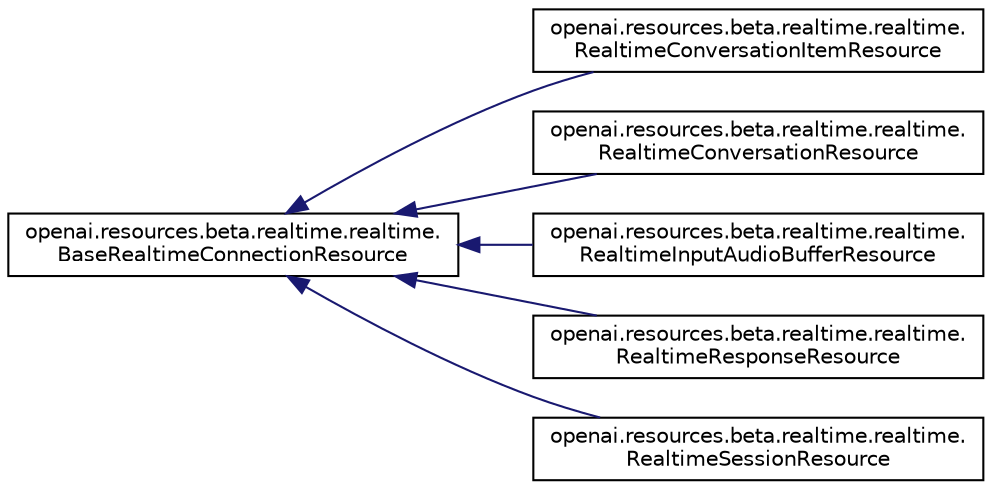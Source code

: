digraph "Graphical Class Hierarchy"
{
 // LATEX_PDF_SIZE
  edge [fontname="Helvetica",fontsize="10",labelfontname="Helvetica",labelfontsize="10"];
  node [fontname="Helvetica",fontsize="10",shape=record];
  rankdir="LR";
  Node0 [label="openai.resources.beta.realtime.realtime.\lBaseRealtimeConnectionResource",height=0.2,width=0.4,color="black", fillcolor="white", style="filled",URL="$classopenai_1_1resources_1_1beta_1_1realtime_1_1realtime_1_1BaseRealtimeConnectionResource.html",tooltip=" "];
  Node0 -> Node1 [dir="back",color="midnightblue",fontsize="10",style="solid",fontname="Helvetica"];
  Node1 [label="openai.resources.beta.realtime.realtime.\lRealtimeConversationItemResource",height=0.2,width=0.4,color="black", fillcolor="white", style="filled",URL="$classopenai_1_1resources_1_1beta_1_1realtime_1_1realtime_1_1RealtimeConversationItemResource.html",tooltip=" "];
  Node0 -> Node2 [dir="back",color="midnightblue",fontsize="10",style="solid",fontname="Helvetica"];
  Node2 [label="openai.resources.beta.realtime.realtime.\lRealtimeConversationResource",height=0.2,width=0.4,color="black", fillcolor="white", style="filled",URL="$classopenai_1_1resources_1_1beta_1_1realtime_1_1realtime_1_1RealtimeConversationResource.html",tooltip=" "];
  Node0 -> Node3 [dir="back",color="midnightblue",fontsize="10",style="solid",fontname="Helvetica"];
  Node3 [label="openai.resources.beta.realtime.realtime.\lRealtimeInputAudioBufferResource",height=0.2,width=0.4,color="black", fillcolor="white", style="filled",URL="$classopenai_1_1resources_1_1beta_1_1realtime_1_1realtime_1_1RealtimeInputAudioBufferResource.html",tooltip=" "];
  Node0 -> Node4 [dir="back",color="midnightblue",fontsize="10",style="solid",fontname="Helvetica"];
  Node4 [label="openai.resources.beta.realtime.realtime.\lRealtimeResponseResource",height=0.2,width=0.4,color="black", fillcolor="white", style="filled",URL="$classopenai_1_1resources_1_1beta_1_1realtime_1_1realtime_1_1RealtimeResponseResource.html",tooltip=" "];
  Node0 -> Node5 [dir="back",color="midnightblue",fontsize="10",style="solid",fontname="Helvetica"];
  Node5 [label="openai.resources.beta.realtime.realtime.\lRealtimeSessionResource",height=0.2,width=0.4,color="black", fillcolor="white", style="filled",URL="$classopenai_1_1resources_1_1beta_1_1realtime_1_1realtime_1_1RealtimeSessionResource.html",tooltip=" "];
}
